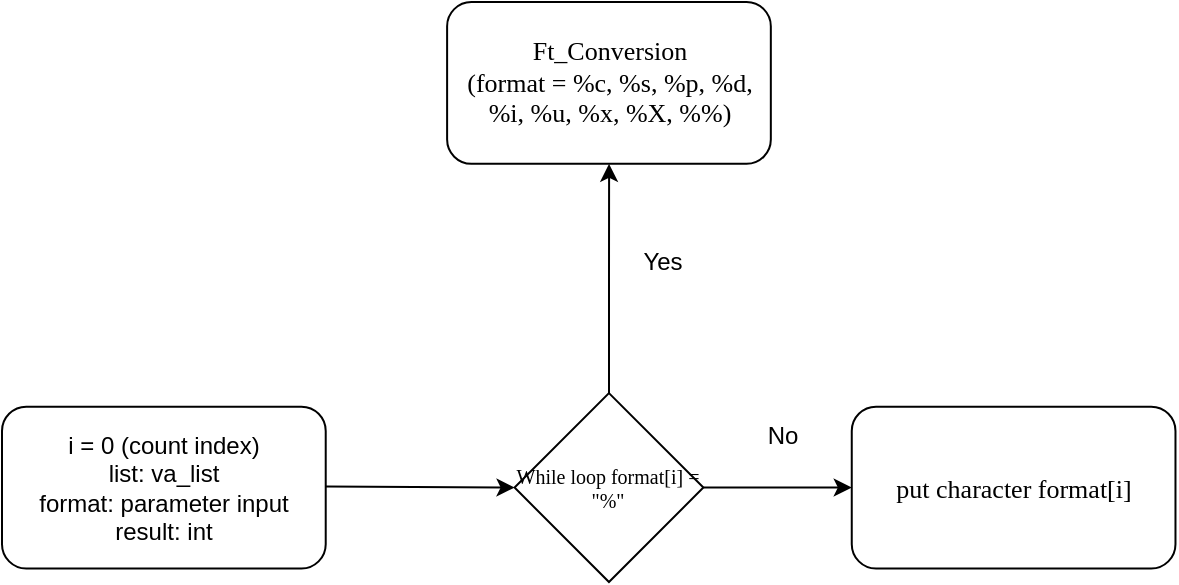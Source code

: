 <mxfile version="21.0.8" type="github">
  <diagram name="Page-1" id="c7488fd3-1785-93aa-aadb-54a6760d102a">
    <mxGraphModel dx="956" dy="1823" grid="1" gridSize="10" guides="1" tooltips="1" connect="1" arrows="1" fold="1" page="1" pageScale="1" pageWidth="1100" pageHeight="850" background="none" math="0" shadow="0">
      <root>
        <mxCell id="0" />
        <mxCell id="1" parent="0" />
        <mxCell id="uGcOXAJnywHlXMPNpVDw-12" value="" style="group" vertex="1" connectable="0" parent="1">
          <mxGeometry x="170" y="425" width="586.74" height="290" as="geometry" />
        </mxCell>
        <mxCell id="uGcOXAJnywHlXMPNpVDw-9" value="" style="group" vertex="1" connectable="0" parent="uGcOXAJnywHlXMPNpVDw-12">
          <mxGeometry width="586.74" height="290" as="geometry" />
        </mxCell>
        <mxCell id="uGcOXAJnywHlXMPNpVDw-2" value="&lt;div&gt;i = 0 (count index)&lt;/div&gt;&lt;div&gt;list: va_list&lt;/div&gt;&lt;div&gt;format: parameter input&lt;/div&gt;&lt;div&gt;result: int&lt;br&gt;&lt;/div&gt;" style="rounded=1;whiteSpace=wrap;html=1;" vertex="1" parent="uGcOXAJnywHlXMPNpVDw-9">
          <mxGeometry y="202.326" width="161.859" height="80.93" as="geometry" />
        </mxCell>
        <mxCell id="uGcOXAJnywHlXMPNpVDw-4" value="&lt;font style=&quot;font-size: 10px;&quot;&gt;While loop format[i] = &quot;%&quot;&lt;font style=&quot;font-size: 10px;&quot;&gt;&lt;br&gt;&lt;/font&gt;&lt;/font&gt;" style="strokeWidth=1;html=1;shape=mxgraph.flowchart.decision;whiteSpace=wrap;rounded=1;shadow=0;labelBackgroundColor=none;fontFamily=Verdana;fontSize=8;align=center;" vertex="1" parent="uGcOXAJnywHlXMPNpVDw-9">
          <mxGeometry x="256.277" y="195.581" width="94.418" height="94.419" as="geometry" />
        </mxCell>
        <mxCell id="uGcOXAJnywHlXMPNpVDw-5" value="&lt;div style=&quot;font-size: 13px;&quot;&gt;&lt;font style=&quot;font-size: 13px;&quot;&gt;Ft_Conversion&lt;/font&gt;&lt;/div&gt;&lt;div style=&quot;font-size: 13px;&quot;&gt;&lt;font style=&quot;font-size: 13px;&quot;&gt;(format = %c, %s, %p, %d, %i, %u, %x, %X, %%) &lt;br&gt;&lt;/font&gt;&lt;/div&gt;" style="rounded=1;whiteSpace=wrap;html=1;fontSize=8;fontFamily=Verdana;strokeWidth=1;shadow=0;labelBackgroundColor=none;" vertex="1" parent="uGcOXAJnywHlXMPNpVDw-9">
          <mxGeometry x="222.557" width="161.859" height="80.93" as="geometry" />
        </mxCell>
        <mxCell id="uGcOXAJnywHlXMPNpVDw-7" value="&lt;font style=&quot;font-size: 13px;&quot;&gt;put character format[i]&lt;/font&gt;" style="rounded=1;whiteSpace=wrap;html=1;fontSize=8;fontFamily=Verdana;strokeWidth=1;shadow=0;labelBackgroundColor=none;" vertex="1" parent="uGcOXAJnywHlXMPNpVDw-9">
          <mxGeometry x="424.881" y="202.326" width="161.859" height="80.93" as="geometry" />
        </mxCell>
        <mxCell id="uGcOXAJnywHlXMPNpVDw-6" value="" style="edgeStyle=orthogonalEdgeStyle;rounded=0;orthogonalLoop=1;jettySize=auto;html=1;" edge="1" parent="uGcOXAJnywHlXMPNpVDw-9" source="uGcOXAJnywHlXMPNpVDw-4" target="uGcOXAJnywHlXMPNpVDw-5">
          <mxGeometry relative="1" as="geometry" />
        </mxCell>
        <mxCell id="uGcOXAJnywHlXMPNpVDw-8" value="" style="edgeStyle=orthogonalEdgeStyle;rounded=0;orthogonalLoop=1;jettySize=auto;html=1;" edge="1" parent="uGcOXAJnywHlXMPNpVDw-9" source="uGcOXAJnywHlXMPNpVDw-4" target="uGcOXAJnywHlXMPNpVDw-7">
          <mxGeometry relative="1" as="geometry" />
        </mxCell>
        <mxCell id="uGcOXAJnywHlXMPNpVDw-3" value="" style="endArrow=classic;html=1;rounded=0;entryX=0;entryY=0.5;entryDx=0;entryDy=0;entryPerimeter=0;" edge="1" parent="uGcOXAJnywHlXMPNpVDw-9" target="uGcOXAJnywHlXMPNpVDw-4">
          <mxGeometry width="50" height="50" relative="1" as="geometry">
            <mxPoint x="161.86" y="242.29" as="sourcePoint" />
            <mxPoint x="231.86" y="242.29" as="targetPoint" />
          </mxGeometry>
        </mxCell>
        <mxCell id="uGcOXAJnywHlXMPNpVDw-11" value="No" style="text;html=1;align=center;verticalAlign=middle;resizable=0;points=[];autosize=1;strokeColor=none;fillColor=none;" vertex="1" parent="uGcOXAJnywHlXMPNpVDw-9">
          <mxGeometry x="370" y="202.33" width="40" height="30" as="geometry" />
        </mxCell>
        <mxCell id="uGcOXAJnywHlXMPNpVDw-10" value="&lt;div&gt;Yes&lt;/div&gt;" style="text;html=1;align=center;verticalAlign=middle;resizable=0;points=[];autosize=1;strokeColor=none;fillColor=none;" vertex="1" parent="uGcOXAJnywHlXMPNpVDw-12">
          <mxGeometry x="310" y="115" width="40" height="30" as="geometry" />
        </mxCell>
      </root>
    </mxGraphModel>
  </diagram>
</mxfile>
